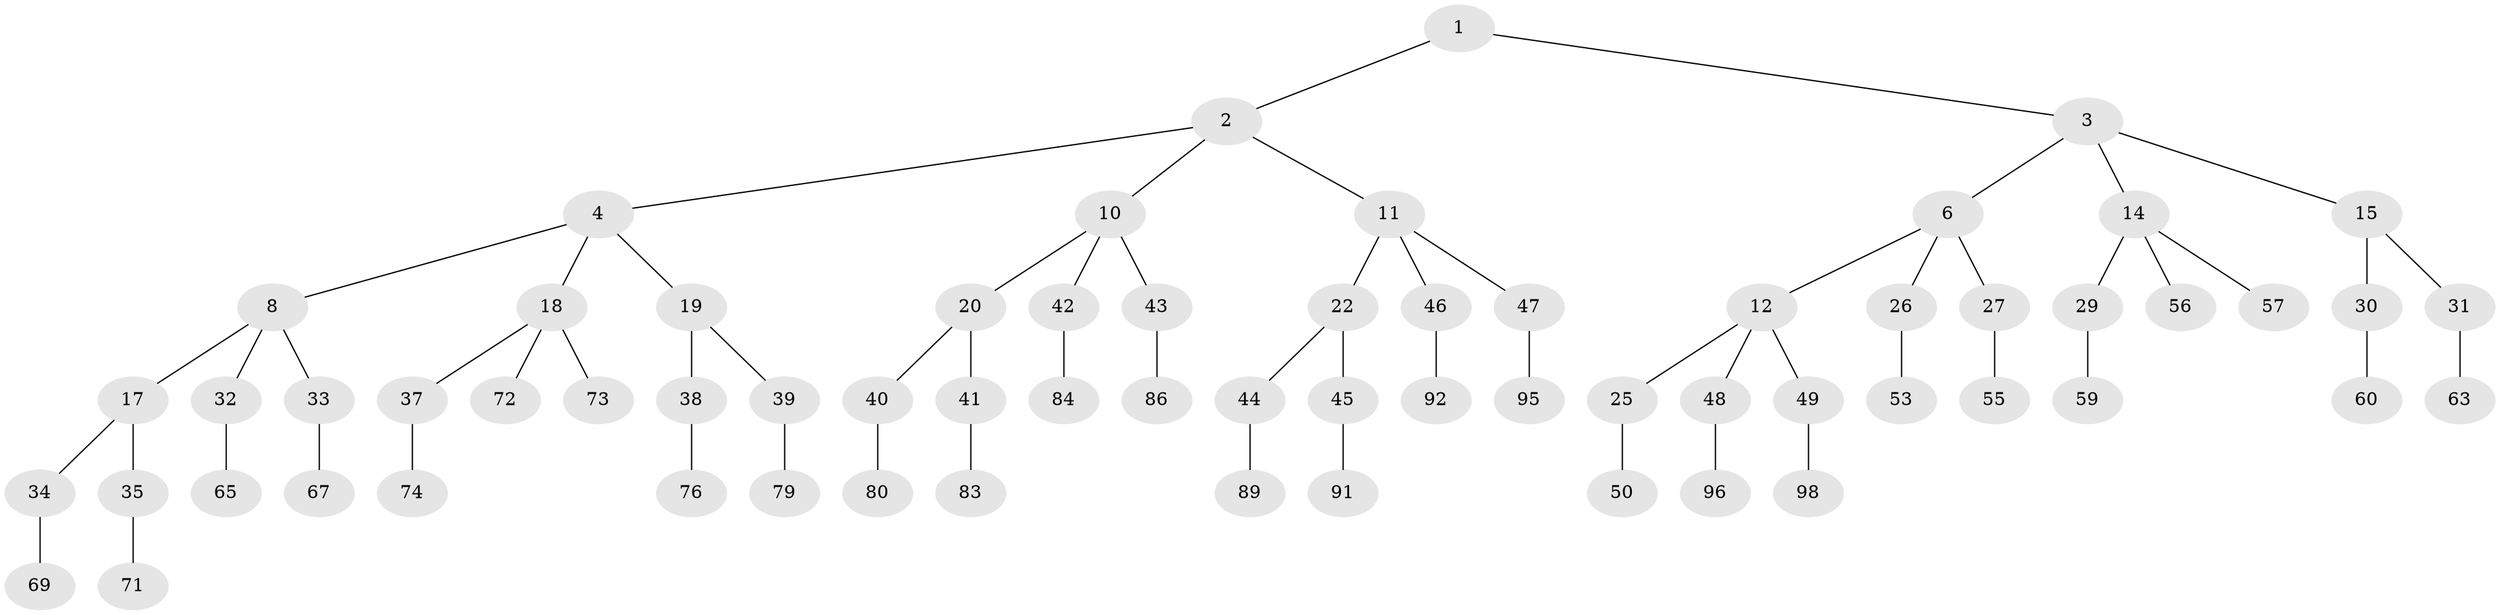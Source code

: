 // original degree distribution, {2: 0.02, 3: 0.48, 1: 0.5}
// Generated by graph-tools (version 1.1) at 2025/11/02/21/25 10:11:11]
// undirected, 66 vertices, 65 edges
graph export_dot {
graph [start="1"]
  node [color=gray90,style=filled];
  1;
  2 [latent=1,super="+5"];
  3 [latent=1,super="+7"];
  4 [latent=0.5,super="+9"];
  6 [latent=0.5,super="+13"];
  8 [latent=0.333333,super="+16"];
  10 [latent=0.333333,super="+21"];
  11 [latent=0.333333,super="+23"];
  12 [latent=0.333333,super="+24"];
  14 [latent=0.333333,super="+28"];
  15 [latent=0.333333];
  17 [latent=0.25];
  18 [latent=0.25,super="+36"];
  19 [latent=0.25];
  20 [latent=0.25];
  22 [latent=0.25];
  25 [latent=0.25,super="+51"];
  26 [latent=0.25,super="+52"];
  27 [latent=0.25,super="+54"];
  29 [latent=0.25,super="+58"];
  30 [latent=0.25,super="+61"];
  31 [latent=0.25,super="+62"];
  32 [latent=0.2,super="+64"];
  33 [latent=0.2,super="+66"];
  34 [latent=0.2,super="+68"];
  35 [latent=0.2,super="+70"];
  37 [latent=0.2,super="+75"];
  38 [latent=0.2,super="+77"];
  39 [latent=0.2,super="+78"];
  40 [latent=0.2,super="+81"];
  41 [latent=0.2,super="+82"];
  42 [latent=0.2,super="+85"];
  43 [latent=0.2,super="+87"];
  44 [latent=0.2,super="+88"];
  45 [latent=0.2,super="+90"];
  46 [latent=0.2,super="+93"];
  47 [latent=0.2,super="+94"];
  48 [latent=0.2,super="+97"];
  49 [latent=0.2,super="+99"];
  50 [latent=0.2,super="+100"];
  53 [latent=0.2];
  55 [latent=0.2];
  56 [latent=0.2];
  57 [latent=0.2];
  59 [latent=0.2];
  60 [latent=0.2];
  63 [latent=0.2];
  65 [latent=0.166667];
  67 [latent=0.166667];
  69 [latent=0.166667];
  71 [latent=0.166667];
  72 [latent=0.166667];
  73 [latent=0.166667];
  74 [latent=0.166667];
  76 [latent=0.166667];
  79 [latent=0.166667];
  80 [latent=0.166667];
  83 [latent=0.166667];
  84 [latent=0.166667];
  86 [latent=0.166667];
  89 [latent=0.166667];
  91 [latent=0.166667];
  92 [latent=0.166667];
  95 [latent=0.166667];
  96 [latent=0.166667];
  98 [latent=0.166667];
  1 -- 2;
  1 -- 3;
  2 -- 4;
  2 -- 11;
  2 -- 10;
  3 -- 6;
  3 -- 14;
  3 -- 15;
  4 -- 8;
  4 -- 18;
  4 -- 19;
  6 -- 12;
  6 -- 26;
  6 -- 27;
  8 -- 17;
  8 -- 33;
  8 -- 32;
  10 -- 20;
  10 -- 43;
  10 -- 42;
  11 -- 22;
  11 -- 46;
  11 -- 47;
  12 -- 25;
  12 -- 48;
  12 -- 49;
  14 -- 29;
  14 -- 56;
  14 -- 57;
  15 -- 30;
  15 -- 31;
  17 -- 34;
  17 -- 35;
  18 -- 37;
  18 -- 72;
  18 -- 73;
  19 -- 38;
  19 -- 39;
  20 -- 40;
  20 -- 41;
  22 -- 44;
  22 -- 45;
  25 -- 50;
  26 -- 53;
  27 -- 55;
  29 -- 59;
  30 -- 60;
  31 -- 63;
  32 -- 65;
  33 -- 67;
  34 -- 69;
  35 -- 71;
  37 -- 74;
  38 -- 76;
  39 -- 79;
  40 -- 80;
  41 -- 83;
  42 -- 84;
  43 -- 86;
  44 -- 89;
  45 -- 91;
  46 -- 92;
  47 -- 95;
  48 -- 96;
  49 -- 98;
}

